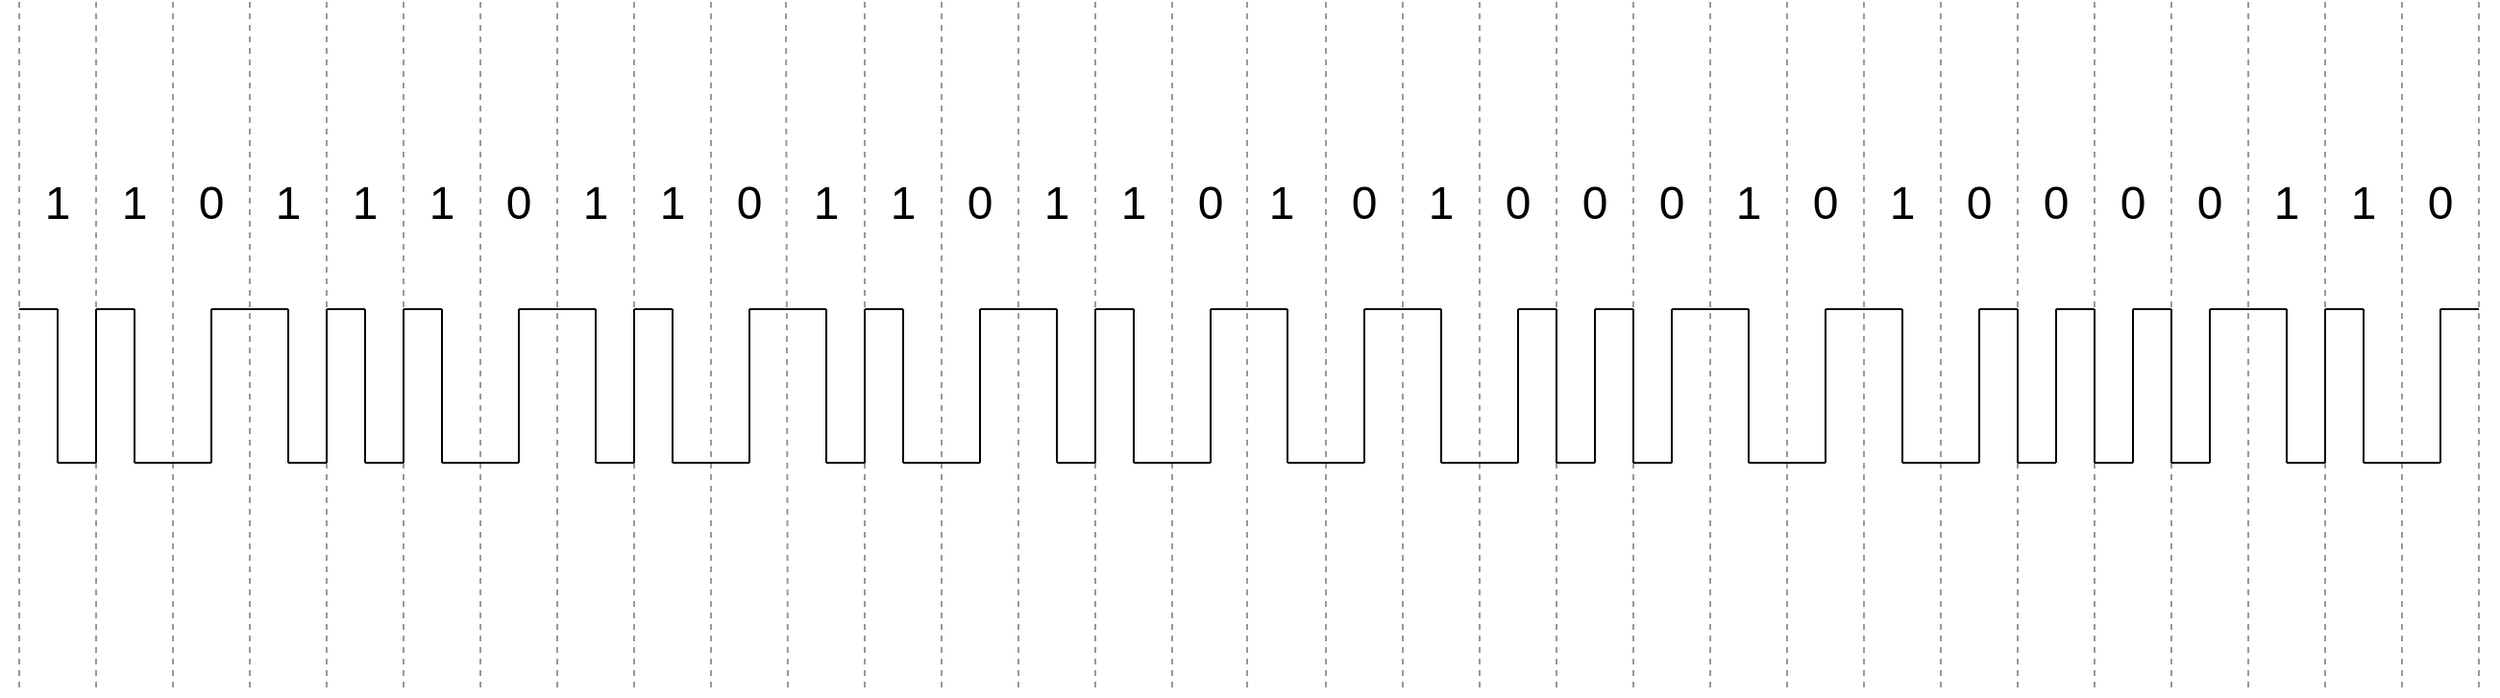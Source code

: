 <mxfile version="28.2.5">
  <diagram name="Страница — 1" id="pVRHq1T6SY50gf5aVWmn">
    <mxGraphModel dx="793" dy="392" grid="1" gridSize="10" guides="1" tooltips="1" connect="1" arrows="1" fold="1" page="0" pageScale="1" pageWidth="827" pageHeight="1169" math="0" shadow="0">
      <root>
        <mxCell id="0" />
        <mxCell id="1" parent="0" />
        <mxCell id="wREEe0Nso_1I2k1Apod8-158" value="&lt;font style=&quot;font-size: 24px;&quot;&gt;1&lt;/font&gt;" style="text;html=1;align=center;verticalAlign=middle;whiteSpace=wrap;rounded=0;strokeWidth=1;" parent="1" vertex="1">
          <mxGeometry x="190" y="210" width="60" height="30" as="geometry" />
        </mxCell>
        <mxCell id="wREEe0Nso_1I2k1Apod8-159" value="&lt;font style=&quot;font-size: 24px;&quot;&gt;1&lt;/font&gt;" style="text;html=1;align=center;verticalAlign=middle;whiteSpace=wrap;rounded=0;fontSize=18;strokeWidth=1;" parent="1" vertex="1">
          <mxGeometry x="230" y="210" width="60" height="30" as="geometry" />
        </mxCell>
        <mxCell id="wREEe0Nso_1I2k1Apod8-160" value="&lt;font style=&quot;font-size: 24px;&quot;&gt;0&lt;/font&gt;" style="text;html=1;align=center;verticalAlign=middle;whiteSpace=wrap;rounded=0;strokeWidth=1;" parent="1" vertex="1">
          <mxGeometry x="270" y="210" width="60" height="30" as="geometry" />
        </mxCell>
        <mxCell id="wREEe0Nso_1I2k1Apod8-161" value="&lt;span style=&quot;font-size: 24px;&quot;&gt;1&lt;/span&gt;" style="text;html=1;align=center;verticalAlign=middle;whiteSpace=wrap;rounded=0;strokeWidth=1;" parent="1" vertex="1">
          <mxGeometry x="310" y="210" width="60" height="30" as="geometry" />
        </mxCell>
        <mxCell id="wREEe0Nso_1I2k1Apod8-162" value="&lt;span style=&quot;font-size: 24px;&quot;&gt;1&lt;/span&gt;" style="text;html=1;align=center;verticalAlign=middle;whiteSpace=wrap;rounded=0;strokeWidth=1;" parent="1" vertex="1">
          <mxGeometry x="350" y="210" width="60" height="30" as="geometry" />
        </mxCell>
        <mxCell id="wREEe0Nso_1I2k1Apod8-163" value="&lt;span style=&quot;font-size: 24px;&quot;&gt;1&lt;/span&gt;" style="text;html=1;align=center;verticalAlign=middle;whiteSpace=wrap;rounded=0;strokeWidth=1;" parent="1" vertex="1">
          <mxGeometry x="390" y="210" width="60" height="30" as="geometry" />
        </mxCell>
        <mxCell id="wREEe0Nso_1I2k1Apod8-164" value="&lt;span style=&quot;font-size: 24px;&quot;&gt;0&lt;/span&gt;" style="text;html=1;align=center;verticalAlign=middle;whiteSpace=wrap;rounded=0;strokeWidth=1;" parent="1" vertex="1">
          <mxGeometry x="430" y="210" width="60" height="30" as="geometry" />
        </mxCell>
        <mxCell id="wREEe0Nso_1I2k1Apod8-165" value="&lt;span style=&quot;font-size: 24px;&quot;&gt;1&lt;/span&gt;" style="text;html=1;align=center;verticalAlign=middle;whiteSpace=wrap;rounded=0;strokeWidth=1;" parent="1" vertex="1">
          <mxGeometry x="470" y="210" width="60" height="30" as="geometry" />
        </mxCell>
        <mxCell id="wREEe0Nso_1I2k1Apod8-166" value="&lt;span style=&quot;font-size: 24px;&quot;&gt;1&lt;/span&gt;" style="text;html=1;align=center;verticalAlign=middle;whiteSpace=wrap;rounded=0;strokeWidth=1;" parent="1" vertex="1">
          <mxGeometry x="510" y="210" width="60" height="30" as="geometry" />
        </mxCell>
        <mxCell id="wREEe0Nso_1I2k1Apod8-167" value="&lt;span style=&quot;font-size: 24px;&quot;&gt;0&lt;/span&gt;" style="text;html=1;align=center;verticalAlign=middle;whiteSpace=wrap;rounded=0;strokeWidth=1;" parent="1" vertex="1">
          <mxGeometry x="550" y="210" width="60" height="30" as="geometry" />
        </mxCell>
        <mxCell id="wREEe0Nso_1I2k1Apod8-168" value="&lt;span style=&quot;font-size: 24px;&quot;&gt;1&lt;/span&gt;" style="text;html=1;align=center;verticalAlign=middle;whiteSpace=wrap;rounded=0;strokeWidth=1;" parent="1" vertex="1">
          <mxGeometry x="590" y="210" width="60" height="30" as="geometry" />
        </mxCell>
        <mxCell id="wREEe0Nso_1I2k1Apod8-169" value="&lt;span style=&quot;font-size: 24px;&quot;&gt;1&lt;/span&gt;" style="text;html=1;align=center;verticalAlign=middle;whiteSpace=wrap;rounded=0;strokeWidth=1;" parent="1" vertex="1">
          <mxGeometry x="630" y="210" width="60" height="30" as="geometry" />
        </mxCell>
        <mxCell id="wREEe0Nso_1I2k1Apod8-170" value="&lt;span style=&quot;font-size: 24px;&quot;&gt;0&lt;/span&gt;" style="text;html=1;align=center;verticalAlign=middle;whiteSpace=wrap;rounded=0;strokeWidth=1;" parent="1" vertex="1">
          <mxGeometry x="670" y="210" width="60" height="30" as="geometry" />
        </mxCell>
        <mxCell id="wREEe0Nso_1I2k1Apod8-171" value="&lt;span style=&quot;font-size: 24px;&quot;&gt;1&lt;/span&gt;" style="text;html=1;align=center;verticalAlign=middle;whiteSpace=wrap;rounded=0;strokeWidth=1;" parent="1" vertex="1">
          <mxGeometry x="710" y="210" width="60" height="30" as="geometry" />
        </mxCell>
        <mxCell id="wREEe0Nso_1I2k1Apod8-172" value="&lt;span style=&quot;font-size: 24px;&quot;&gt;1&lt;/span&gt;" style="text;html=1;align=center;verticalAlign=middle;whiteSpace=wrap;rounded=0;strokeWidth=1;" parent="1" vertex="1">
          <mxGeometry x="750" y="210" width="60" height="30" as="geometry" />
        </mxCell>
        <mxCell id="wREEe0Nso_1I2k1Apod8-173" value="&lt;span style=&quot;font-size: 24px;&quot;&gt;0&lt;/span&gt;" style="text;html=1;align=center;verticalAlign=middle;whiteSpace=wrap;rounded=0;strokeWidth=1;" parent="1" vertex="1">
          <mxGeometry x="790" y="210" width="60" height="30" as="geometry" />
        </mxCell>
        <mxCell id="wREEe0Nso_1I2k1Apod8-174" value="&lt;font style=&quot;font-size: 24px;&quot;&gt;1&lt;/font&gt;" style="text;html=1;align=center;verticalAlign=middle;whiteSpace=wrap;rounded=0;strokeWidth=1;" parent="1" vertex="1">
          <mxGeometry x="827" y="210" width="60" height="30" as="geometry" />
        </mxCell>
        <mxCell id="wREEe0Nso_1I2k1Apod8-175" value="&lt;span style=&quot;font-size: 24px;&quot;&gt;0&lt;/span&gt;" style="text;html=1;align=center;verticalAlign=middle;whiteSpace=wrap;rounded=0;strokeWidth=1;" parent="1" vertex="1">
          <mxGeometry x="870" y="210" width="60" height="30" as="geometry" />
        </mxCell>
        <mxCell id="wREEe0Nso_1I2k1Apod8-176" value="&lt;span style=&quot;font-size: 24px;&quot;&gt;1&lt;/span&gt;" style="text;html=1;align=center;verticalAlign=middle;whiteSpace=wrap;rounded=0;strokeWidth=1;" parent="1" vertex="1">
          <mxGeometry x="910" y="210" width="60" height="30" as="geometry" />
        </mxCell>
        <mxCell id="wREEe0Nso_1I2k1Apod8-177" value="&lt;span style=&quot;font-size: 24px;&quot;&gt;0&lt;/span&gt;" style="text;html=1;align=center;verticalAlign=middle;whiteSpace=wrap;rounded=0;strokeWidth=1;" parent="1" vertex="1">
          <mxGeometry x="950" y="210" width="60" height="30" as="geometry" />
        </mxCell>
        <mxCell id="wREEe0Nso_1I2k1Apod8-178" value="&lt;span style=&quot;font-size: 24px;&quot;&gt;0&lt;/span&gt;" style="text;html=1;align=center;verticalAlign=middle;whiteSpace=wrap;rounded=0;strokeWidth=1;" parent="1" vertex="1">
          <mxGeometry x="990" y="210" width="60" height="30" as="geometry" />
        </mxCell>
        <mxCell id="wREEe0Nso_1I2k1Apod8-179" value="&lt;span style=&quot;font-size: 24px;&quot;&gt;0&lt;/span&gt;" style="text;html=1;align=center;verticalAlign=middle;whiteSpace=wrap;rounded=0;strokeWidth=1;" parent="1" vertex="1">
          <mxGeometry x="1030" y="210" width="60" height="30" as="geometry" />
        </mxCell>
        <mxCell id="wREEe0Nso_1I2k1Apod8-180" value="&lt;span style=&quot;font-size: 24px;&quot;&gt;1&lt;/span&gt;" style="text;html=1;align=center;verticalAlign=middle;whiteSpace=wrap;rounded=0;strokeWidth=1;" parent="1" vertex="1">
          <mxGeometry x="1070" y="210" width="60" height="30" as="geometry" />
        </mxCell>
        <mxCell id="wREEe0Nso_1I2k1Apod8-181" value="&lt;span style=&quot;font-size: 24px;&quot;&gt;0&lt;/span&gt;" style="text;html=1;align=center;verticalAlign=middle;whiteSpace=wrap;rounded=0;strokeWidth=1;" parent="1" vertex="1">
          <mxGeometry x="1110" y="210" width="60" height="30" as="geometry" />
        </mxCell>
        <mxCell id="wREEe0Nso_1I2k1Apod8-182" value="&lt;span style=&quot;font-size: 24px;&quot;&gt;0&lt;/span&gt;" style="text;html=1;align=center;verticalAlign=middle;whiteSpace=wrap;rounded=0;strokeWidth=1;" parent="1" vertex="1">
          <mxGeometry x="1270" y="210" width="60" height="30" as="geometry" />
        </mxCell>
        <mxCell id="wREEe0Nso_1I2k1Apod8-183" value="&lt;span style=&quot;font-size: 24px;&quot;&gt;0&lt;/span&gt;" style="text;html=1;align=center;verticalAlign=middle;whiteSpace=wrap;rounded=0;strokeWidth=1;" parent="1" vertex="1">
          <mxGeometry x="1230" y="210" width="60" height="30" as="geometry" />
        </mxCell>
        <mxCell id="wREEe0Nso_1I2k1Apod8-184" value="&lt;span style=&quot;font-size: 24px;&quot;&gt;1&lt;/span&gt;" style="text;html=1;align=center;verticalAlign=middle;whiteSpace=wrap;rounded=0;strokeWidth=1;" parent="1" vertex="1">
          <mxGeometry x="1150" y="210" width="60" height="30" as="geometry" />
        </mxCell>
        <mxCell id="wREEe0Nso_1I2k1Apod8-185" value="&lt;span style=&quot;font-size: 24px;&quot;&gt;0&lt;/span&gt;" style="text;html=1;align=center;verticalAlign=middle;whiteSpace=wrap;rounded=0;strokeWidth=1;" parent="1" vertex="1">
          <mxGeometry x="1190" y="210" width="60" height="30" as="geometry" />
        </mxCell>
        <mxCell id="wREEe0Nso_1I2k1Apod8-186" value="&lt;span style=&quot;font-size: 24px;&quot;&gt;0&lt;/span&gt;" style="text;html=1;align=center;verticalAlign=middle;whiteSpace=wrap;rounded=0;strokeWidth=1;" parent="1" vertex="1">
          <mxGeometry x="1310" y="210" width="60" height="30" as="geometry" />
        </mxCell>
        <mxCell id="wREEe0Nso_1I2k1Apod8-187" value="&lt;span style=&quot;font-size: 24px;&quot;&gt;1&lt;/span&gt;" style="text;html=1;align=center;verticalAlign=middle;whiteSpace=wrap;rounded=0;strokeWidth=1;" parent="1" vertex="1">
          <mxGeometry x="1350" y="210" width="60" height="30" as="geometry" />
        </mxCell>
        <mxCell id="wREEe0Nso_1I2k1Apod8-188" value="&lt;span style=&quot;font-size: 24px;&quot;&gt;1&lt;/span&gt;" style="text;html=1;align=center;verticalAlign=middle;whiteSpace=wrap;rounded=0;strokeWidth=1;" parent="1" vertex="1">
          <mxGeometry x="1390" y="210" width="60" height="30" as="geometry" />
        </mxCell>
        <mxCell id="wREEe0Nso_1I2k1Apod8-189" value="&lt;span style=&quot;font-size: 24px;&quot;&gt;0&lt;/span&gt;" style="text;html=1;align=center;verticalAlign=middle;whiteSpace=wrap;rounded=0;strokeWidth=1;" parent="1" vertex="1">
          <mxGeometry x="1430" y="210" width="60" height="30" as="geometry" />
        </mxCell>
        <mxCell id="wREEe0Nso_1I2k1Apod8-190" value="" style="endArrow=none;dashed=1;html=1;rounded=0;opacity=40;" parent="1" edge="1">
          <mxGeometry width="50" height="50" relative="1" as="geometry">
            <mxPoint x="200" y="120" as="sourcePoint" />
            <mxPoint x="200" y="480" as="targetPoint" />
          </mxGeometry>
        </mxCell>
        <mxCell id="wREEe0Nso_1I2k1Apod8-191" value="" style="endArrow=none;dashed=1;html=1;rounded=0;opacity=40;" parent="1" edge="1">
          <mxGeometry width="50" height="50" relative="1" as="geometry">
            <mxPoint x="479.997" y="120" as="sourcePoint" />
            <mxPoint x="480" y="480" as="targetPoint" />
          </mxGeometry>
        </mxCell>
        <mxCell id="wREEe0Nso_1I2k1Apod8-192" value="" style="endArrow=none;dashed=1;html=1;rounded=0;opacity=40;" parent="1" edge="1">
          <mxGeometry width="50" height="50" relative="1" as="geometry">
            <mxPoint x="519.997" y="120" as="sourcePoint" />
            <mxPoint x="520" y="480" as="targetPoint" />
          </mxGeometry>
        </mxCell>
        <mxCell id="wREEe0Nso_1I2k1Apod8-193" value="" style="endArrow=none;dashed=1;html=1;rounded=0;opacity=40;" parent="1" edge="1">
          <mxGeometry width="50" height="50" relative="1" as="geometry">
            <mxPoint x="959.997" y="120" as="sourcePoint" />
            <mxPoint x="960" y="480" as="targetPoint" />
          </mxGeometry>
        </mxCell>
        <mxCell id="wREEe0Nso_1I2k1Apod8-194" value="" style="endArrow=none;dashed=1;html=1;rounded=0;opacity=40;" parent="1" edge="1">
          <mxGeometry width="50" height="50" relative="1" as="geometry">
            <mxPoint x="919.997" y="120" as="sourcePoint" />
            <mxPoint x="920" y="480" as="targetPoint" />
          </mxGeometry>
        </mxCell>
        <mxCell id="wREEe0Nso_1I2k1Apod8-195" value="" style="endArrow=none;dashed=1;html=1;rounded=0;opacity=40;" parent="1" edge="1">
          <mxGeometry width="50" height="50" relative="1" as="geometry">
            <mxPoint x="879.997" y="120" as="sourcePoint" />
            <mxPoint x="880" y="480" as="targetPoint" />
          </mxGeometry>
        </mxCell>
        <mxCell id="wREEe0Nso_1I2k1Apod8-196" value="" style="endArrow=none;dashed=1;html=1;rounded=0;opacity=40;" parent="1" edge="1">
          <mxGeometry width="50" height="50" relative="1" as="geometry">
            <mxPoint x="838.997" y="120" as="sourcePoint" />
            <mxPoint x="839" y="480" as="targetPoint" />
          </mxGeometry>
        </mxCell>
        <mxCell id="wREEe0Nso_1I2k1Apod8-197" value="" style="endArrow=none;dashed=1;html=1;rounded=0;opacity=40;" parent="1" edge="1">
          <mxGeometry width="50" height="50" relative="1" as="geometry">
            <mxPoint x="799.997" y="120" as="sourcePoint" />
            <mxPoint x="800" y="480" as="targetPoint" />
          </mxGeometry>
        </mxCell>
        <mxCell id="wREEe0Nso_1I2k1Apod8-198" value="" style="endArrow=none;dashed=1;html=1;rounded=0;opacity=40;" parent="1" edge="1">
          <mxGeometry width="50" height="50" relative="1" as="geometry">
            <mxPoint x="759.997" y="120" as="sourcePoint" />
            <mxPoint x="760" y="480" as="targetPoint" />
          </mxGeometry>
        </mxCell>
        <mxCell id="wREEe0Nso_1I2k1Apod8-199" value="" style="endArrow=none;dashed=1;html=1;rounded=0;opacity=40;" parent="1" edge="1">
          <mxGeometry width="50" height="50" relative="1" as="geometry">
            <mxPoint x="719.997" y="120" as="sourcePoint" />
            <mxPoint x="720" y="480" as="targetPoint" />
          </mxGeometry>
        </mxCell>
        <mxCell id="wREEe0Nso_1I2k1Apod8-200" value="" style="endArrow=none;dashed=1;html=1;rounded=0;opacity=40;" parent="1" edge="1">
          <mxGeometry width="50" height="50" relative="1" as="geometry">
            <mxPoint x="679.997" y="120" as="sourcePoint" />
            <mxPoint x="680" y="480" as="targetPoint" />
          </mxGeometry>
        </mxCell>
        <mxCell id="wREEe0Nso_1I2k1Apod8-201" value="" style="endArrow=none;dashed=1;html=1;rounded=0;opacity=40;" parent="1" edge="1">
          <mxGeometry width="50" height="50" relative="1" as="geometry">
            <mxPoint x="639.997" y="120" as="sourcePoint" />
            <mxPoint x="640" y="480" as="targetPoint" />
          </mxGeometry>
        </mxCell>
        <mxCell id="wREEe0Nso_1I2k1Apod8-202" value="" style="endArrow=none;dashed=1;html=1;rounded=0;opacity=40;" parent="1" edge="1">
          <mxGeometry width="50" height="50" relative="1" as="geometry">
            <mxPoint x="598.997" y="120" as="sourcePoint" />
            <mxPoint x="600" y="480" as="targetPoint" />
          </mxGeometry>
        </mxCell>
        <mxCell id="wREEe0Nso_1I2k1Apod8-203" value="" style="endArrow=none;dashed=1;html=1;rounded=0;opacity=40;" parent="1" edge="1">
          <mxGeometry width="50" height="50" relative="1" as="geometry">
            <mxPoint x="559.997" y="120" as="sourcePoint" />
            <mxPoint x="560" y="480" as="targetPoint" />
          </mxGeometry>
        </mxCell>
        <mxCell id="wREEe0Nso_1I2k1Apod8-204" value="" style="endArrow=none;dashed=1;html=1;rounded=0;opacity=40;" parent="1" edge="1">
          <mxGeometry width="50" height="50" relative="1" as="geometry">
            <mxPoint x="239.997" y="120" as="sourcePoint" />
            <mxPoint x="240" y="480" as="targetPoint" />
          </mxGeometry>
        </mxCell>
        <mxCell id="wREEe0Nso_1I2k1Apod8-205" value="" style="endArrow=none;dashed=1;html=1;rounded=0;opacity=40;" parent="1" edge="1">
          <mxGeometry width="50" height="50" relative="1" as="geometry">
            <mxPoint x="279.997" y="120" as="sourcePoint" />
            <mxPoint x="280" y="480" as="targetPoint" />
          </mxGeometry>
        </mxCell>
        <mxCell id="wREEe0Nso_1I2k1Apod8-206" value="" style="endArrow=none;dashed=1;html=1;rounded=0;opacity=40;" parent="1" edge="1">
          <mxGeometry width="50" height="50" relative="1" as="geometry">
            <mxPoint x="319.997" y="120" as="sourcePoint" />
            <mxPoint x="320" y="480" as="targetPoint" />
          </mxGeometry>
        </mxCell>
        <mxCell id="wREEe0Nso_1I2k1Apod8-207" value="" style="endArrow=none;dashed=1;html=1;rounded=0;opacity=40;" parent="1" edge="1">
          <mxGeometry width="50" height="50" relative="1" as="geometry">
            <mxPoint x="999.997" y="120" as="sourcePoint" />
            <mxPoint x="1000" y="480" as="targetPoint" />
          </mxGeometry>
        </mxCell>
        <mxCell id="wREEe0Nso_1I2k1Apod8-208" value="" style="endArrow=none;dashed=1;html=1;rounded=0;opacity=40;" parent="1" edge="1">
          <mxGeometry width="50" height="50" relative="1" as="geometry">
            <mxPoint x="359.997" y="120" as="sourcePoint" />
            <mxPoint x="360" y="480" as="targetPoint" />
          </mxGeometry>
        </mxCell>
        <mxCell id="wREEe0Nso_1I2k1Apod8-209" value="" style="endArrow=none;dashed=1;html=1;rounded=0;opacity=40;" parent="1" edge="1">
          <mxGeometry width="50" height="50" relative="1" as="geometry">
            <mxPoint x="399.997" y="120" as="sourcePoint" />
            <mxPoint x="400" y="480" as="targetPoint" />
          </mxGeometry>
        </mxCell>
        <mxCell id="wREEe0Nso_1I2k1Apod8-210" value="" style="endArrow=none;dashed=1;html=1;rounded=0;opacity=40;" parent="1" edge="1">
          <mxGeometry width="50" height="50" relative="1" as="geometry">
            <mxPoint x="439.997" y="120" as="sourcePoint" />
            <mxPoint x="440" y="480" as="targetPoint" />
          </mxGeometry>
        </mxCell>
        <mxCell id="wREEe0Nso_1I2k1Apod8-211" value="" style="endArrow=none;dashed=1;html=1;rounded=0;opacity=40;" parent="1" edge="1">
          <mxGeometry width="50" height="50" relative="1" as="geometry">
            <mxPoint x="1159.997" y="120" as="sourcePoint" />
            <mxPoint x="1160" y="480" as="targetPoint" />
          </mxGeometry>
        </mxCell>
        <mxCell id="wREEe0Nso_1I2k1Apod8-212" value="" style="endArrow=none;dashed=1;html=1;rounded=0;opacity=40;" parent="1" edge="1">
          <mxGeometry width="50" height="50" relative="1" as="geometry">
            <mxPoint x="1199.997" y="120" as="sourcePoint" />
            <mxPoint x="1200" y="480" as="targetPoint" />
          </mxGeometry>
        </mxCell>
        <mxCell id="wREEe0Nso_1I2k1Apod8-213" value="" style="endArrow=none;dashed=1;html=1;rounded=0;opacity=40;" parent="1" edge="1">
          <mxGeometry width="50" height="50" relative="1" as="geometry">
            <mxPoint x="1119.997" y="120" as="sourcePoint" />
            <mxPoint x="1120" y="480" as="targetPoint" />
          </mxGeometry>
        </mxCell>
        <mxCell id="wREEe0Nso_1I2k1Apod8-214" value="" style="endArrow=none;dashed=1;html=1;rounded=0;opacity=40;" parent="1" edge="1">
          <mxGeometry width="50" height="50" relative="1" as="geometry">
            <mxPoint x="1079.997" y="120" as="sourcePoint" />
            <mxPoint x="1080" y="480" as="targetPoint" />
          </mxGeometry>
        </mxCell>
        <mxCell id="wREEe0Nso_1I2k1Apod8-215" value="" style="endArrow=none;dashed=1;html=1;rounded=0;opacity=40;" parent="1" edge="1">
          <mxGeometry width="50" height="50" relative="1" as="geometry">
            <mxPoint x="1039.997" y="120" as="sourcePoint" />
            <mxPoint x="1040" y="480" as="targetPoint" />
          </mxGeometry>
        </mxCell>
        <mxCell id="wREEe0Nso_1I2k1Apod8-216" value="" style="endArrow=none;dashed=1;html=1;rounded=0;opacity=40;" parent="1" edge="1">
          <mxGeometry width="50" height="50" relative="1" as="geometry">
            <mxPoint x="1439.997" y="120" as="sourcePoint" />
            <mxPoint x="1440" y="480" as="targetPoint" />
          </mxGeometry>
        </mxCell>
        <mxCell id="wREEe0Nso_1I2k1Apod8-217" value="" style="endArrow=none;dashed=1;html=1;rounded=0;opacity=40;" parent="1" edge="1">
          <mxGeometry width="50" height="50" relative="1" as="geometry">
            <mxPoint x="1399.997" y="120" as="sourcePoint" />
            <mxPoint x="1400" y="480" as="targetPoint" />
          </mxGeometry>
        </mxCell>
        <mxCell id="wREEe0Nso_1I2k1Apod8-218" value="" style="endArrow=none;dashed=1;html=1;rounded=0;opacity=40;" parent="1" edge="1">
          <mxGeometry width="50" height="50" relative="1" as="geometry">
            <mxPoint x="1359.997" y="120" as="sourcePoint" />
            <mxPoint x="1360" y="480" as="targetPoint" />
          </mxGeometry>
        </mxCell>
        <mxCell id="wREEe0Nso_1I2k1Apod8-219" value="" style="endArrow=none;dashed=1;html=1;rounded=0;opacity=40;" parent="1" edge="1">
          <mxGeometry width="50" height="50" relative="1" as="geometry">
            <mxPoint x="1319.997" y="120" as="sourcePoint" />
            <mxPoint x="1320" y="480" as="targetPoint" />
          </mxGeometry>
        </mxCell>
        <mxCell id="wREEe0Nso_1I2k1Apod8-220" value="" style="endArrow=none;dashed=1;html=1;rounded=0;opacity=40;" parent="1" edge="1">
          <mxGeometry width="50" height="50" relative="1" as="geometry">
            <mxPoint x="1279.997" y="120" as="sourcePoint" />
            <mxPoint x="1280" y="480" as="targetPoint" />
          </mxGeometry>
        </mxCell>
        <mxCell id="wREEe0Nso_1I2k1Apod8-221" value="" style="endArrow=none;dashed=1;html=1;rounded=0;opacity=40;" parent="1" edge="1">
          <mxGeometry width="50" height="50" relative="1" as="geometry">
            <mxPoint x="1239.997" y="120" as="sourcePoint" />
            <mxPoint x="1240" y="480" as="targetPoint" />
          </mxGeometry>
        </mxCell>
        <mxCell id="wREEe0Nso_1I2k1Apod8-222" value="" style="endArrow=none;dashed=1;html=1;rounded=0;opacity=40;" parent="1" edge="1">
          <mxGeometry width="50" height="50" relative="1" as="geometry">
            <mxPoint x="1479.997" y="120" as="sourcePoint" />
            <mxPoint x="1480" y="480" as="targetPoint" />
          </mxGeometry>
        </mxCell>
        <mxCell id="wREEe0Nso_1I2k1Apod8-356" value="" style="endArrow=none;html=1;rounded=0;" parent="1" edge="1">
          <mxGeometry width="50" height="50" relative="1" as="geometry">
            <mxPoint x="200" y="280" as="sourcePoint" />
            <mxPoint x="220" y="280" as="targetPoint" />
          </mxGeometry>
        </mxCell>
        <mxCell id="wREEe0Nso_1I2k1Apod8-357" value="" style="endArrow=none;html=1;rounded=0;" parent="1" edge="1">
          <mxGeometry width="50" height="50" relative="1" as="geometry">
            <mxPoint x="220" y="280" as="sourcePoint" />
            <mxPoint x="220" y="360" as="targetPoint" />
          </mxGeometry>
        </mxCell>
        <mxCell id="wREEe0Nso_1I2k1Apod8-358" value="" style="endArrow=none;html=1;rounded=0;" parent="1" edge="1">
          <mxGeometry width="50" height="50" relative="1" as="geometry">
            <mxPoint x="220" y="360" as="sourcePoint" />
            <mxPoint x="240" y="360" as="targetPoint" />
          </mxGeometry>
        </mxCell>
        <mxCell id="wREEe0Nso_1I2k1Apod8-359" value="" style="endArrow=none;html=1;rounded=0;" parent="1" edge="1">
          <mxGeometry width="50" height="50" relative="1" as="geometry">
            <mxPoint x="240" y="280" as="sourcePoint" />
            <mxPoint x="240" y="360" as="targetPoint" />
          </mxGeometry>
        </mxCell>
        <mxCell id="wREEe0Nso_1I2k1Apod8-360" value="" style="endArrow=none;html=1;rounded=0;" parent="1" edge="1">
          <mxGeometry width="50" height="50" relative="1" as="geometry">
            <mxPoint x="240" y="280" as="sourcePoint" />
            <mxPoint x="260" y="280" as="targetPoint" />
          </mxGeometry>
        </mxCell>
        <mxCell id="wREEe0Nso_1I2k1Apod8-361" value="" style="endArrow=none;html=1;rounded=0;" parent="1" edge="1">
          <mxGeometry width="50" height="50" relative="1" as="geometry">
            <mxPoint x="260" y="280" as="sourcePoint" />
            <mxPoint x="260" y="360" as="targetPoint" />
          </mxGeometry>
        </mxCell>
        <mxCell id="wREEe0Nso_1I2k1Apod8-362" value="" style="endArrow=none;html=1;rounded=0;" parent="1" edge="1">
          <mxGeometry width="50" height="50" relative="1" as="geometry">
            <mxPoint x="260" y="360" as="sourcePoint" />
            <mxPoint x="300" y="360" as="targetPoint" />
          </mxGeometry>
        </mxCell>
        <mxCell id="wREEe0Nso_1I2k1Apod8-363" value="" style="endArrow=none;html=1;rounded=0;" parent="1" edge="1">
          <mxGeometry width="50" height="50" relative="1" as="geometry">
            <mxPoint x="300" y="280" as="sourcePoint" />
            <mxPoint x="300" y="360" as="targetPoint" />
          </mxGeometry>
        </mxCell>
        <mxCell id="wREEe0Nso_1I2k1Apod8-364" value="" style="endArrow=none;html=1;rounded=0;" parent="1" edge="1">
          <mxGeometry width="50" height="50" relative="1" as="geometry">
            <mxPoint x="300" y="280" as="sourcePoint" />
            <mxPoint x="340" y="280" as="targetPoint" />
          </mxGeometry>
        </mxCell>
        <mxCell id="wREEe0Nso_1I2k1Apod8-365" value="" style="endArrow=none;html=1;rounded=0;" parent="1" edge="1">
          <mxGeometry width="50" height="50" relative="1" as="geometry">
            <mxPoint x="340" y="280" as="sourcePoint" />
            <mxPoint x="340" y="360" as="targetPoint" />
          </mxGeometry>
        </mxCell>
        <mxCell id="wREEe0Nso_1I2k1Apod8-366" value="" style="endArrow=none;html=1;rounded=0;" parent="1" edge="1">
          <mxGeometry width="50" height="50" relative="1" as="geometry">
            <mxPoint x="340" y="360" as="sourcePoint" />
            <mxPoint x="360" y="360" as="targetPoint" />
          </mxGeometry>
        </mxCell>
        <mxCell id="wREEe0Nso_1I2k1Apod8-367" value="" style="endArrow=none;html=1;rounded=0;" parent="1" edge="1">
          <mxGeometry width="50" height="50" relative="1" as="geometry">
            <mxPoint x="360" y="280" as="sourcePoint" />
            <mxPoint x="360" y="360" as="targetPoint" />
          </mxGeometry>
        </mxCell>
        <mxCell id="wREEe0Nso_1I2k1Apod8-368" value="" style="endArrow=none;html=1;rounded=0;" parent="1" edge="1">
          <mxGeometry width="50" height="50" relative="1" as="geometry">
            <mxPoint x="360" y="280" as="sourcePoint" />
            <mxPoint x="380" y="280" as="targetPoint" />
          </mxGeometry>
        </mxCell>
        <mxCell id="wREEe0Nso_1I2k1Apod8-369" value="" style="endArrow=none;html=1;rounded=0;" parent="1" edge="1">
          <mxGeometry width="50" height="50" relative="1" as="geometry">
            <mxPoint x="380" y="280" as="sourcePoint" />
            <mxPoint x="380" y="360" as="targetPoint" />
          </mxGeometry>
        </mxCell>
        <mxCell id="wREEe0Nso_1I2k1Apod8-370" value="" style="endArrow=none;html=1;rounded=0;" parent="1" edge="1">
          <mxGeometry width="50" height="50" relative="1" as="geometry">
            <mxPoint x="380" y="360" as="sourcePoint" />
            <mxPoint x="400" y="360" as="targetPoint" />
          </mxGeometry>
        </mxCell>
        <mxCell id="wREEe0Nso_1I2k1Apod8-371" value="" style="endArrow=none;html=1;rounded=0;" parent="1" edge="1">
          <mxGeometry width="50" height="50" relative="1" as="geometry">
            <mxPoint x="400" y="280" as="sourcePoint" />
            <mxPoint x="400" y="360" as="targetPoint" />
          </mxGeometry>
        </mxCell>
        <mxCell id="wREEe0Nso_1I2k1Apod8-372" value="" style="endArrow=none;html=1;rounded=0;" parent="1" edge="1">
          <mxGeometry width="50" height="50" relative="1" as="geometry">
            <mxPoint x="400" y="280" as="sourcePoint" />
            <mxPoint x="420" y="280" as="targetPoint" />
          </mxGeometry>
        </mxCell>
        <mxCell id="wREEe0Nso_1I2k1Apod8-373" value="" style="endArrow=none;html=1;rounded=0;" parent="1" edge="1">
          <mxGeometry width="50" height="50" relative="1" as="geometry">
            <mxPoint x="420" y="280" as="sourcePoint" />
            <mxPoint x="420" y="360" as="targetPoint" />
          </mxGeometry>
        </mxCell>
        <mxCell id="wREEe0Nso_1I2k1Apod8-374" value="" style="endArrow=none;html=1;rounded=0;" parent="1" edge="1">
          <mxGeometry width="50" height="50" relative="1" as="geometry">
            <mxPoint x="420" y="360" as="sourcePoint" />
            <mxPoint x="460" y="360" as="targetPoint" />
          </mxGeometry>
        </mxCell>
        <mxCell id="wREEe0Nso_1I2k1Apod8-375" value="" style="endArrow=none;html=1;rounded=0;" parent="1" edge="1">
          <mxGeometry width="50" height="50" relative="1" as="geometry">
            <mxPoint x="460" y="280" as="sourcePoint" />
            <mxPoint x="460" y="360" as="targetPoint" />
          </mxGeometry>
        </mxCell>
        <mxCell id="wREEe0Nso_1I2k1Apod8-376" value="" style="endArrow=none;html=1;rounded=0;" parent="1" edge="1">
          <mxGeometry width="50" height="50" relative="1" as="geometry">
            <mxPoint x="460" y="280" as="sourcePoint" />
            <mxPoint x="480" y="280" as="targetPoint" />
          </mxGeometry>
        </mxCell>
        <mxCell id="wREEe0Nso_1I2k1Apod8-378" value="" style="endArrow=none;html=1;rounded=0;" parent="1" edge="1">
          <mxGeometry width="50" height="50" relative="1" as="geometry">
            <mxPoint x="480" y="280" as="sourcePoint" />
            <mxPoint x="500" y="280" as="targetPoint" />
          </mxGeometry>
        </mxCell>
        <mxCell id="wREEe0Nso_1I2k1Apod8-379" value="" style="endArrow=none;html=1;rounded=0;" parent="1" edge="1">
          <mxGeometry width="50" height="50" relative="1" as="geometry">
            <mxPoint x="500" y="280" as="sourcePoint" />
            <mxPoint x="500" y="360" as="targetPoint" />
          </mxGeometry>
        </mxCell>
        <mxCell id="wREEe0Nso_1I2k1Apod8-380" value="" style="endArrow=none;html=1;rounded=0;" parent="1" edge="1">
          <mxGeometry width="50" height="50" relative="1" as="geometry">
            <mxPoint x="500" y="360" as="sourcePoint" />
            <mxPoint x="520" y="360" as="targetPoint" />
          </mxGeometry>
        </mxCell>
        <mxCell id="wREEe0Nso_1I2k1Apod8-381" value="" style="endArrow=none;html=1;rounded=0;" parent="1" edge="1">
          <mxGeometry width="50" height="50" relative="1" as="geometry">
            <mxPoint x="540" y="280" as="sourcePoint" />
            <mxPoint x="540" y="360" as="targetPoint" />
          </mxGeometry>
        </mxCell>
        <mxCell id="wREEe0Nso_1I2k1Apod8-382" value="" style="endArrow=none;html=1;rounded=0;" parent="1" edge="1">
          <mxGeometry width="50" height="50" relative="1" as="geometry">
            <mxPoint x="540" y="360" as="sourcePoint" />
            <mxPoint x="580" y="360" as="targetPoint" />
          </mxGeometry>
        </mxCell>
        <mxCell id="wREEe0Nso_1I2k1Apod8-383" value="" style="endArrow=none;html=1;rounded=0;" parent="1" edge="1">
          <mxGeometry width="50" height="50" relative="1" as="geometry">
            <mxPoint x="580" y="360" as="sourcePoint" />
            <mxPoint x="580" y="280" as="targetPoint" />
          </mxGeometry>
        </mxCell>
        <mxCell id="wREEe0Nso_1I2k1Apod8-384" value="" style="endArrow=none;html=1;rounded=0;" parent="1" edge="1">
          <mxGeometry width="50" height="50" relative="1" as="geometry">
            <mxPoint x="580" y="280" as="sourcePoint" />
            <mxPoint x="600" y="280" as="targetPoint" />
          </mxGeometry>
        </mxCell>
        <mxCell id="wREEe0Nso_1I2k1Apod8-386" value="" style="endArrow=none;html=1;rounded=0;" parent="1" edge="1">
          <mxGeometry width="50" height="50" relative="1" as="geometry">
            <mxPoint x="600" y="280" as="sourcePoint" />
            <mxPoint x="620" y="280" as="targetPoint" />
          </mxGeometry>
        </mxCell>
        <mxCell id="wREEe0Nso_1I2k1Apod8-387" value="" style="endArrow=none;html=1;rounded=0;" parent="1" edge="1">
          <mxGeometry width="50" height="50" relative="1" as="geometry">
            <mxPoint x="620" y="360" as="sourcePoint" />
            <mxPoint x="620" y="280" as="targetPoint" />
          </mxGeometry>
        </mxCell>
        <mxCell id="wREEe0Nso_1I2k1Apod8-389" value="" style="endArrow=none;html=1;rounded=0;" parent="1" edge="1">
          <mxGeometry width="50" height="50" relative="1" as="geometry">
            <mxPoint x="660" y="280" as="sourcePoint" />
            <mxPoint x="660" y="360" as="targetPoint" />
          </mxGeometry>
        </mxCell>
        <mxCell id="wREEe0Nso_1I2k1Apod8-390" value="" style="endArrow=none;html=1;rounded=0;" parent="1" edge="1">
          <mxGeometry width="50" height="50" relative="1" as="geometry">
            <mxPoint x="660" y="360" as="sourcePoint" />
            <mxPoint x="700" y="360" as="targetPoint" />
          </mxGeometry>
        </mxCell>
        <mxCell id="wREEe0Nso_1I2k1Apod8-391" value="" style="endArrow=none;html=1;rounded=0;" parent="1" edge="1">
          <mxGeometry width="50" height="50" relative="1" as="geometry">
            <mxPoint x="700" y="280" as="sourcePoint" />
            <mxPoint x="700" y="360" as="targetPoint" />
          </mxGeometry>
        </mxCell>
        <mxCell id="wREEe0Nso_1I2k1Apod8-392" value="" style="endArrow=none;html=1;rounded=0;" parent="1" edge="1">
          <mxGeometry width="50" height="50" relative="1" as="geometry">
            <mxPoint x="700" y="280" as="sourcePoint" />
            <mxPoint x="740" y="280" as="targetPoint" />
          </mxGeometry>
        </mxCell>
        <mxCell id="wREEe0Nso_1I2k1Apod8-393" value="" style="endArrow=none;html=1;rounded=0;" parent="1" edge="1">
          <mxGeometry width="50" height="50" relative="1" as="geometry">
            <mxPoint x="740" y="280" as="sourcePoint" />
            <mxPoint x="740" y="360" as="targetPoint" />
          </mxGeometry>
        </mxCell>
        <mxCell id="wREEe0Nso_1I2k1Apod8-394" value="" style="endArrow=none;html=1;rounded=0;" parent="1" edge="1">
          <mxGeometry width="50" height="50" relative="1" as="geometry">
            <mxPoint x="740" y="360" as="sourcePoint" />
            <mxPoint x="760" y="360" as="targetPoint" />
          </mxGeometry>
        </mxCell>
        <mxCell id="wREEe0Nso_1I2k1Apod8-395" value="" style="endArrow=none;html=1;rounded=0;" parent="1" edge="1">
          <mxGeometry width="50" height="50" relative="1" as="geometry">
            <mxPoint x="760" y="360" as="sourcePoint" />
            <mxPoint x="760" y="280" as="targetPoint" />
          </mxGeometry>
        </mxCell>
        <mxCell id="wREEe0Nso_1I2k1Apod8-396" value="" style="endArrow=none;html=1;rounded=0;" parent="1" edge="1">
          <mxGeometry width="50" height="50" relative="1" as="geometry">
            <mxPoint x="760" y="280" as="sourcePoint" />
            <mxPoint x="780" y="280" as="targetPoint" />
          </mxGeometry>
        </mxCell>
        <mxCell id="wREEe0Nso_1I2k1Apod8-397" value="" style="endArrow=none;html=1;rounded=0;" parent="1" edge="1">
          <mxGeometry width="50" height="50" relative="1" as="geometry">
            <mxPoint x="780" y="280" as="sourcePoint" />
            <mxPoint x="780" y="360" as="targetPoint" />
          </mxGeometry>
        </mxCell>
        <mxCell id="wREEe0Nso_1I2k1Apod8-398" value="" style="endArrow=none;html=1;rounded=0;" parent="1" edge="1">
          <mxGeometry width="50" height="50" relative="1" as="geometry">
            <mxPoint x="780" y="360" as="sourcePoint" />
            <mxPoint x="820" y="360" as="targetPoint" />
          </mxGeometry>
        </mxCell>
        <mxCell id="wREEe0Nso_1I2k1Apod8-399" value="" style="endArrow=none;html=1;rounded=0;" parent="1" edge="1">
          <mxGeometry width="50" height="50" relative="1" as="geometry">
            <mxPoint x="820" y="360" as="sourcePoint" />
            <mxPoint x="820" y="280" as="targetPoint" />
          </mxGeometry>
        </mxCell>
        <mxCell id="wREEe0Nso_1I2k1Apod8-400" value="" style="endArrow=none;html=1;rounded=0;" parent="1" edge="1">
          <mxGeometry width="50" height="50" relative="1" as="geometry">
            <mxPoint x="820" y="280" as="sourcePoint" />
            <mxPoint x="860" y="280" as="targetPoint" />
          </mxGeometry>
        </mxCell>
        <mxCell id="wREEe0Nso_1I2k1Apod8-401" value="" style="endArrow=none;html=1;rounded=0;" parent="1" edge="1">
          <mxGeometry width="50" height="50" relative="1" as="geometry">
            <mxPoint x="860" y="360" as="sourcePoint" />
            <mxPoint x="860" y="280" as="targetPoint" />
          </mxGeometry>
        </mxCell>
        <mxCell id="wREEe0Nso_1I2k1Apod8-402" value="" style="endArrow=none;html=1;rounded=0;" parent="1" edge="1">
          <mxGeometry width="50" height="50" relative="1" as="geometry">
            <mxPoint x="860" y="360" as="sourcePoint" />
            <mxPoint x="900" y="360" as="targetPoint" />
          </mxGeometry>
        </mxCell>
        <mxCell id="wREEe0Nso_1I2k1Apod8-403" value="" style="endArrow=none;html=1;rounded=0;" parent="1" edge="1">
          <mxGeometry width="50" height="50" relative="1" as="geometry">
            <mxPoint x="900" y="360" as="sourcePoint" />
            <mxPoint x="900" y="280" as="targetPoint" />
          </mxGeometry>
        </mxCell>
        <mxCell id="wREEe0Nso_1I2k1Apod8-404" value="" style="endArrow=none;html=1;rounded=0;" parent="1" edge="1">
          <mxGeometry width="50" height="50" relative="1" as="geometry">
            <mxPoint x="900" y="280" as="sourcePoint" />
            <mxPoint x="940" y="280" as="targetPoint" />
          </mxGeometry>
        </mxCell>
        <mxCell id="wREEe0Nso_1I2k1Apod8-405" value="" style="endArrow=none;html=1;rounded=0;" parent="1" edge="1">
          <mxGeometry width="50" height="50" relative="1" as="geometry">
            <mxPoint x="940" y="280" as="sourcePoint" />
            <mxPoint x="940" y="360" as="targetPoint" />
          </mxGeometry>
        </mxCell>
        <mxCell id="wREEe0Nso_1I2k1Apod8-406" value="" style="endArrow=none;html=1;rounded=0;" parent="1" edge="1">
          <mxGeometry width="50" height="50" relative="1" as="geometry">
            <mxPoint x="980" y="360" as="sourcePoint" />
            <mxPoint x="940" y="360" as="targetPoint" />
          </mxGeometry>
        </mxCell>
        <mxCell id="wREEe0Nso_1I2k1Apod8-409" value="" style="endArrow=none;html=1;rounded=0;" parent="1" edge="1">
          <mxGeometry width="50" height="50" relative="1" as="geometry">
            <mxPoint x="980" y="360" as="sourcePoint" />
            <mxPoint x="980" y="280" as="targetPoint" />
          </mxGeometry>
        </mxCell>
        <mxCell id="wREEe0Nso_1I2k1Apod8-410" value="" style="endArrow=none;html=1;rounded=0;" parent="1" edge="1">
          <mxGeometry width="50" height="50" relative="1" as="geometry">
            <mxPoint x="980" y="280" as="sourcePoint" />
            <mxPoint x="1000" y="280" as="targetPoint" />
          </mxGeometry>
        </mxCell>
        <mxCell id="wREEe0Nso_1I2k1Apod8-411" value="" style="endArrow=none;html=1;rounded=0;" parent="1" edge="1">
          <mxGeometry width="50" height="50" relative="1" as="geometry">
            <mxPoint x="1020" y="360" as="sourcePoint" />
            <mxPoint x="1020" y="280" as="targetPoint" />
          </mxGeometry>
        </mxCell>
        <mxCell id="wREEe0Nso_1I2k1Apod8-412" value="" style="endArrow=none;html=1;rounded=0;" parent="1" edge="1">
          <mxGeometry width="50" height="50" relative="1" as="geometry">
            <mxPoint x="1020" y="280" as="sourcePoint" />
            <mxPoint x="1040" y="280" as="targetPoint" />
          </mxGeometry>
        </mxCell>
        <mxCell id="wREEe0Nso_1I2k1Apod8-413" value="" style="endArrow=none;html=1;rounded=0;" parent="1" edge="1">
          <mxGeometry width="50" height="50" relative="1" as="geometry">
            <mxPoint x="1040" y="280" as="sourcePoint" />
            <mxPoint x="1040" y="360" as="targetPoint" />
          </mxGeometry>
        </mxCell>
        <mxCell id="wREEe0Nso_1I2k1Apod8-414" value="" style="endArrow=none;html=1;rounded=0;" parent="1" edge="1">
          <mxGeometry width="50" height="50" relative="1" as="geometry">
            <mxPoint x="1040" y="360" as="sourcePoint" />
            <mxPoint x="1060" y="360" as="targetPoint" />
          </mxGeometry>
        </mxCell>
        <mxCell id="wREEe0Nso_1I2k1Apod8-416" value="" style="endArrow=none;html=1;rounded=0;" parent="1" edge="1">
          <mxGeometry width="50" height="50" relative="1" as="geometry">
            <mxPoint x="1060" y="360" as="sourcePoint" />
            <mxPoint x="1060" y="280" as="targetPoint" />
          </mxGeometry>
        </mxCell>
        <mxCell id="wREEe0Nso_1I2k1Apod8-417" value="" style="endArrow=none;html=1;rounded=0;" parent="1" edge="1">
          <mxGeometry width="50" height="50" relative="1" as="geometry">
            <mxPoint x="1060" y="280" as="sourcePoint" />
            <mxPoint x="1100" y="280" as="targetPoint" />
          </mxGeometry>
        </mxCell>
        <mxCell id="wREEe0Nso_1I2k1Apod8-418" value="" style="endArrow=none;html=1;rounded=0;" parent="1" edge="1">
          <mxGeometry width="50" height="50" relative="1" as="geometry">
            <mxPoint x="1100" y="280" as="sourcePoint" />
            <mxPoint x="1100" y="360" as="targetPoint" />
          </mxGeometry>
        </mxCell>
        <mxCell id="wREEe0Nso_1I2k1Apod8-419" value="" style="endArrow=none;html=1;rounded=0;" parent="1" edge="1">
          <mxGeometry width="50" height="50" relative="1" as="geometry">
            <mxPoint x="1100" y="360" as="sourcePoint" />
            <mxPoint x="1140" y="360" as="targetPoint" />
          </mxGeometry>
        </mxCell>
        <mxCell id="wREEe0Nso_1I2k1Apod8-422" value="" style="endArrow=none;html=1;rounded=0;" parent="1" edge="1">
          <mxGeometry width="50" height="50" relative="1" as="geometry">
            <mxPoint x="1140" y="280" as="sourcePoint" />
            <mxPoint x="1140" y="360" as="targetPoint" />
          </mxGeometry>
        </mxCell>
        <mxCell id="wREEe0Nso_1I2k1Apod8-423" value="" style="endArrow=none;html=1;rounded=0;" parent="1" edge="1">
          <mxGeometry width="50" height="50" relative="1" as="geometry">
            <mxPoint x="1140" y="280" as="sourcePoint" />
            <mxPoint x="1180" y="280" as="targetPoint" />
          </mxGeometry>
        </mxCell>
        <mxCell id="wREEe0Nso_1I2k1Apod8-424" value="" style="endArrow=none;html=1;rounded=0;" parent="1" edge="1">
          <mxGeometry width="50" height="50" relative="1" as="geometry">
            <mxPoint x="1180" y="360" as="sourcePoint" />
            <mxPoint x="1180" y="280" as="targetPoint" />
          </mxGeometry>
        </mxCell>
        <mxCell id="wREEe0Nso_1I2k1Apod8-425" value="" style="endArrow=none;html=1;rounded=0;" parent="1" edge="1">
          <mxGeometry width="50" height="50" relative="1" as="geometry">
            <mxPoint x="1180" y="360" as="sourcePoint" />
            <mxPoint x="1200" y="360" as="targetPoint" />
          </mxGeometry>
        </mxCell>
        <mxCell id="wREEe0Nso_1I2k1Apod8-427" value="" style="endArrow=none;html=1;rounded=0;" parent="1" edge="1">
          <mxGeometry width="50" height="50" relative="1" as="geometry">
            <mxPoint x="1200" y="360" as="sourcePoint" />
            <mxPoint x="1220" y="360" as="targetPoint" />
          </mxGeometry>
        </mxCell>
        <mxCell id="wREEe0Nso_1I2k1Apod8-428" value="" style="endArrow=none;html=1;rounded=0;" parent="1" edge="1">
          <mxGeometry width="50" height="50" relative="1" as="geometry">
            <mxPoint x="1220" y="280" as="sourcePoint" />
            <mxPoint x="1220" y="360" as="targetPoint" />
          </mxGeometry>
        </mxCell>
        <mxCell id="wREEe0Nso_1I2k1Apod8-429" value="" style="endArrow=none;html=1;rounded=0;" parent="1" edge="1">
          <mxGeometry width="50" height="50" relative="1" as="geometry">
            <mxPoint x="1220" y="280" as="sourcePoint" />
            <mxPoint x="1240" y="280" as="targetPoint" />
          </mxGeometry>
        </mxCell>
        <mxCell id="wREEe0Nso_1I2k1Apod8-430" value="" style="endArrow=none;html=1;rounded=0;" parent="1" edge="1">
          <mxGeometry width="50" height="50" relative="1" as="geometry">
            <mxPoint x="1260" y="280" as="sourcePoint" />
            <mxPoint x="1260" y="360" as="targetPoint" />
          </mxGeometry>
        </mxCell>
        <mxCell id="wREEe0Nso_1I2k1Apod8-431" value="" style="endArrow=none;html=1;rounded=0;" parent="1" edge="1">
          <mxGeometry width="50" height="50" relative="1" as="geometry">
            <mxPoint x="1260" y="280" as="sourcePoint" />
            <mxPoint x="1280" y="280" as="targetPoint" />
          </mxGeometry>
        </mxCell>
        <mxCell id="wREEe0Nso_1I2k1Apod8-432" value="" style="endArrow=none;html=1;rounded=0;" parent="1" edge="1">
          <mxGeometry width="50" height="50" relative="1" as="geometry">
            <mxPoint x="1280" y="280" as="sourcePoint" />
            <mxPoint x="1280" y="360" as="targetPoint" />
          </mxGeometry>
        </mxCell>
        <mxCell id="wREEe0Nso_1I2k1Apod8-433" value="" style="endArrow=none;html=1;rounded=0;" parent="1" edge="1">
          <mxGeometry width="50" height="50" relative="1" as="geometry">
            <mxPoint x="1280" y="360" as="sourcePoint" />
            <mxPoint x="1300" y="360" as="targetPoint" />
          </mxGeometry>
        </mxCell>
        <mxCell id="wREEe0Nso_1I2k1Apod8-434" value="" style="endArrow=none;html=1;rounded=0;" parent="1" edge="1">
          <mxGeometry width="50" height="50" relative="1" as="geometry">
            <mxPoint x="1300" y="280" as="sourcePoint" />
            <mxPoint x="1300" y="360" as="targetPoint" />
          </mxGeometry>
        </mxCell>
        <mxCell id="wREEe0Nso_1I2k1Apod8-435" value="" style="endArrow=none;html=1;rounded=0;" parent="1" edge="1">
          <mxGeometry width="50" height="50" relative="1" as="geometry">
            <mxPoint x="1300" y="280" as="sourcePoint" />
            <mxPoint x="1320" y="280" as="targetPoint" />
          </mxGeometry>
        </mxCell>
        <mxCell id="wREEe0Nso_1I2k1Apod8-436" value="" style="endArrow=none;html=1;rounded=0;" parent="1" edge="1">
          <mxGeometry width="50" height="50" relative="1" as="geometry">
            <mxPoint x="1320" y="360" as="sourcePoint" />
            <mxPoint x="1320" y="280" as="targetPoint" />
          </mxGeometry>
        </mxCell>
        <mxCell id="wREEe0Nso_1I2k1Apod8-437" value="" style="endArrow=none;html=1;rounded=0;" parent="1" edge="1">
          <mxGeometry width="50" height="50" relative="1" as="geometry">
            <mxPoint x="1320" y="360" as="sourcePoint" />
            <mxPoint x="1340" y="360" as="targetPoint" />
          </mxGeometry>
        </mxCell>
        <mxCell id="wREEe0Nso_1I2k1Apod8-438" value="" style="endArrow=none;html=1;rounded=0;" parent="1" edge="1">
          <mxGeometry width="50" height="50" relative="1" as="geometry">
            <mxPoint x="1340" y="280" as="sourcePoint" />
            <mxPoint x="1340" y="360" as="targetPoint" />
          </mxGeometry>
        </mxCell>
        <mxCell id="wREEe0Nso_1I2k1Apod8-439" value="" style="endArrow=none;html=1;rounded=0;" parent="1" edge="1">
          <mxGeometry width="50" height="50" relative="1" as="geometry">
            <mxPoint x="1340" y="280" as="sourcePoint" />
            <mxPoint x="1380" y="280" as="targetPoint" />
          </mxGeometry>
        </mxCell>
        <mxCell id="wREEe0Nso_1I2k1Apod8-440" value="" style="endArrow=none;html=1;rounded=0;" parent="1" edge="1">
          <mxGeometry width="50" height="50" relative="1" as="geometry">
            <mxPoint x="1380" y="360" as="sourcePoint" />
            <mxPoint x="1380" y="280" as="targetPoint" />
          </mxGeometry>
        </mxCell>
        <mxCell id="wREEe0Nso_1I2k1Apod8-441" value="" style="endArrow=none;html=1;rounded=0;" parent="1" edge="1">
          <mxGeometry width="50" height="50" relative="1" as="geometry">
            <mxPoint x="1380" y="360" as="sourcePoint" />
            <mxPoint x="1400" y="360" as="targetPoint" />
          </mxGeometry>
        </mxCell>
        <mxCell id="wREEe0Nso_1I2k1Apod8-442" value="" style="endArrow=none;html=1;rounded=0;" parent="1" edge="1">
          <mxGeometry width="50" height="50" relative="1" as="geometry">
            <mxPoint x="1420" y="280" as="sourcePoint" />
            <mxPoint x="1420" y="360" as="targetPoint" />
          </mxGeometry>
        </mxCell>
        <mxCell id="wREEe0Nso_1I2k1Apod8-443" value="" style="endArrow=none;html=1;rounded=0;" parent="1" edge="1">
          <mxGeometry width="50" height="50" relative="1" as="geometry">
            <mxPoint x="1420" y="360" as="sourcePoint" />
            <mxPoint x="1460" y="360" as="targetPoint" />
          </mxGeometry>
        </mxCell>
        <mxCell id="wREEe0Nso_1I2k1Apod8-444" value="" style="endArrow=none;html=1;rounded=0;" parent="1" edge="1">
          <mxGeometry width="50" height="50" relative="1" as="geometry">
            <mxPoint x="1460" y="360" as="sourcePoint" />
            <mxPoint x="1460" y="280" as="targetPoint" />
          </mxGeometry>
        </mxCell>
        <mxCell id="wREEe0Nso_1I2k1Apod8-445" value="" style="endArrow=none;html=1;rounded=0;" parent="1" edge="1">
          <mxGeometry width="50" height="50" relative="1" as="geometry">
            <mxPoint x="1460" y="280" as="sourcePoint" />
            <mxPoint x="1480" y="280" as="targetPoint" />
          </mxGeometry>
        </mxCell>
        <mxCell id="vZFQeyeirqZn-AIhQvUV-1" value="" style="endArrow=none;html=1;rounded=0;" edge="1" parent="1">
          <mxGeometry width="50" height="50" relative="1" as="geometry">
            <mxPoint x="520" y="280" as="sourcePoint" />
            <mxPoint x="520" y="360" as="targetPoint" />
          </mxGeometry>
        </mxCell>
        <mxCell id="vZFQeyeirqZn-AIhQvUV-2" value="" style="endArrow=none;html=1;rounded=0;" edge="1" parent="1">
          <mxGeometry width="50" height="50" relative="1" as="geometry">
            <mxPoint x="520" y="280" as="sourcePoint" />
            <mxPoint x="540" y="280" as="targetPoint" />
          </mxGeometry>
        </mxCell>
        <mxCell id="vZFQeyeirqZn-AIhQvUV-3" value="" style="endArrow=none;html=1;rounded=0;" edge="1" parent="1">
          <mxGeometry width="50" height="50" relative="1" as="geometry">
            <mxPoint x="620" y="360" as="sourcePoint" />
            <mxPoint x="640" y="360" as="targetPoint" />
          </mxGeometry>
        </mxCell>
        <mxCell id="vZFQeyeirqZn-AIhQvUV-4" value="" style="endArrow=none;html=1;rounded=0;" edge="1" parent="1">
          <mxGeometry width="50" height="50" relative="1" as="geometry">
            <mxPoint x="640" y="280" as="sourcePoint" />
            <mxPoint x="640" y="360" as="targetPoint" />
          </mxGeometry>
        </mxCell>
        <mxCell id="vZFQeyeirqZn-AIhQvUV-5" value="" style="endArrow=none;html=1;rounded=0;" edge="1" parent="1">
          <mxGeometry width="50" height="50" relative="1" as="geometry">
            <mxPoint x="640" y="280" as="sourcePoint" />
            <mxPoint x="660" y="280" as="targetPoint" />
          </mxGeometry>
        </mxCell>
        <mxCell id="vZFQeyeirqZn-AIhQvUV-6" value="" style="endArrow=none;html=1;rounded=0;" edge="1" parent="1">
          <mxGeometry width="50" height="50" relative="1" as="geometry">
            <mxPoint x="1000" y="360" as="sourcePoint" />
            <mxPoint x="1020" y="360" as="targetPoint" />
          </mxGeometry>
        </mxCell>
        <mxCell id="vZFQeyeirqZn-AIhQvUV-7" value="" style="endArrow=none;html=1;rounded=0;" edge="1" parent="1">
          <mxGeometry width="50" height="50" relative="1" as="geometry">
            <mxPoint x="1000" y="360" as="sourcePoint" />
            <mxPoint x="1000" y="280" as="targetPoint" />
          </mxGeometry>
        </mxCell>
        <mxCell id="vZFQeyeirqZn-AIhQvUV-8" value="" style="endArrow=none;html=1;rounded=0;" edge="1" parent="1">
          <mxGeometry width="50" height="50" relative="1" as="geometry">
            <mxPoint x="1240" y="280" as="sourcePoint" />
            <mxPoint x="1240" y="360" as="targetPoint" />
          </mxGeometry>
        </mxCell>
        <mxCell id="vZFQeyeirqZn-AIhQvUV-9" value="" style="endArrow=none;html=1;rounded=0;" edge="1" parent="1">
          <mxGeometry width="50" height="50" relative="1" as="geometry">
            <mxPoint x="1240" y="360" as="sourcePoint" />
            <mxPoint x="1260" y="360" as="targetPoint" />
          </mxGeometry>
        </mxCell>
        <mxCell id="vZFQeyeirqZn-AIhQvUV-10" value="" style="endArrow=none;html=1;rounded=0;" edge="1" parent="1">
          <mxGeometry width="50" height="50" relative="1" as="geometry">
            <mxPoint x="1400" y="280" as="sourcePoint" />
            <mxPoint x="1400" y="360" as="targetPoint" />
          </mxGeometry>
        </mxCell>
        <mxCell id="vZFQeyeirqZn-AIhQvUV-11" value="" style="endArrow=none;html=1;rounded=0;" edge="1" parent="1">
          <mxGeometry width="50" height="50" relative="1" as="geometry">
            <mxPoint x="1400" y="280" as="sourcePoint" />
            <mxPoint x="1420" y="280" as="targetPoint" />
          </mxGeometry>
        </mxCell>
      </root>
    </mxGraphModel>
  </diagram>
</mxfile>
